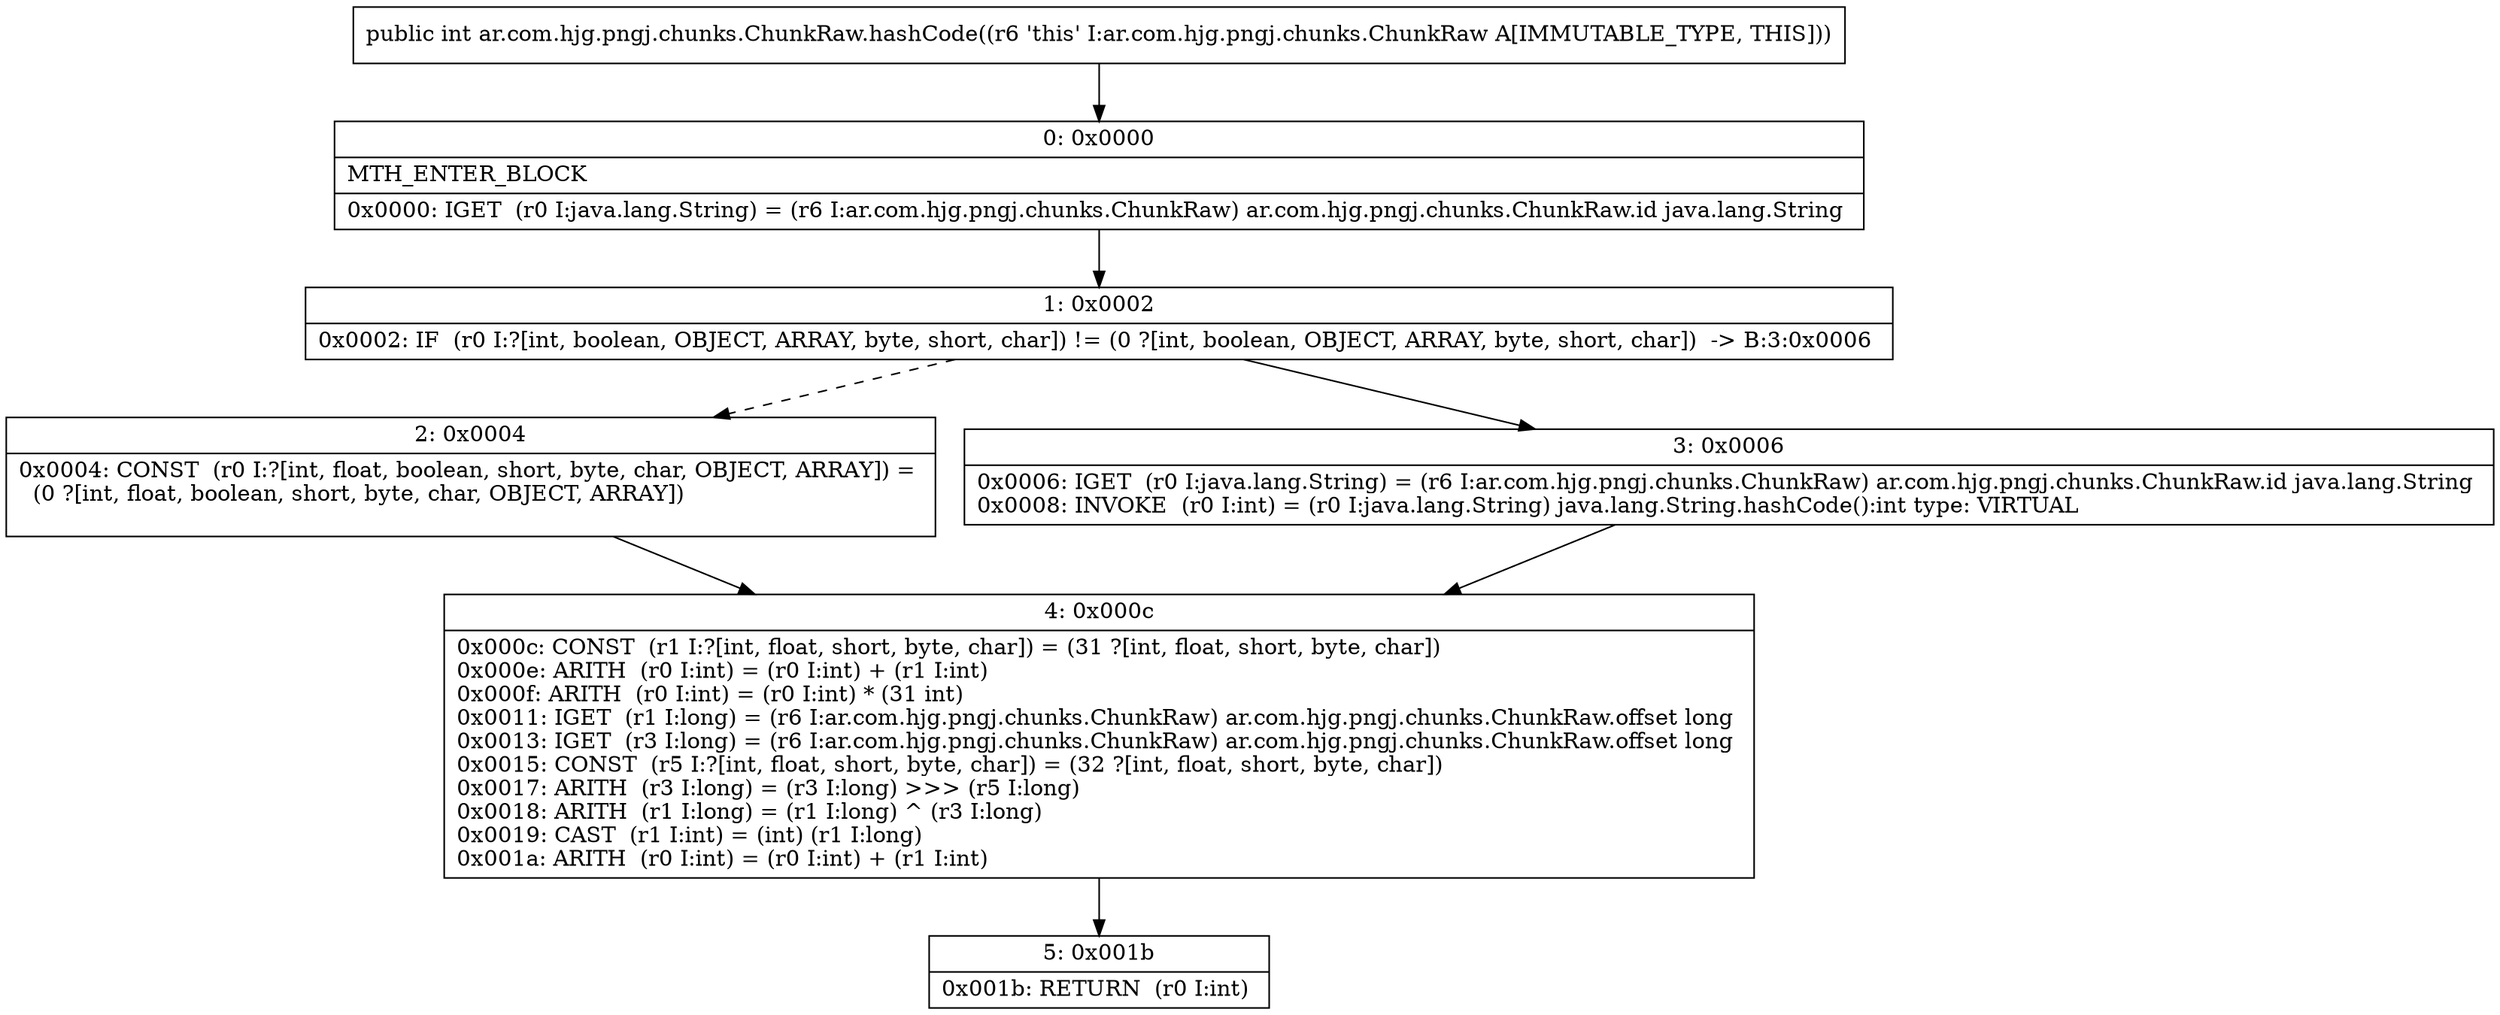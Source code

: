 digraph "CFG forar.com.hjg.pngj.chunks.ChunkRaw.hashCode()I" {
Node_0 [shape=record,label="{0\:\ 0x0000|MTH_ENTER_BLOCK\l|0x0000: IGET  (r0 I:java.lang.String) = (r6 I:ar.com.hjg.pngj.chunks.ChunkRaw) ar.com.hjg.pngj.chunks.ChunkRaw.id java.lang.String \l}"];
Node_1 [shape=record,label="{1\:\ 0x0002|0x0002: IF  (r0 I:?[int, boolean, OBJECT, ARRAY, byte, short, char]) != (0 ?[int, boolean, OBJECT, ARRAY, byte, short, char])  \-\> B:3:0x0006 \l}"];
Node_2 [shape=record,label="{2\:\ 0x0004|0x0004: CONST  (r0 I:?[int, float, boolean, short, byte, char, OBJECT, ARRAY]) = \l  (0 ?[int, float, boolean, short, byte, char, OBJECT, ARRAY])\l \l}"];
Node_3 [shape=record,label="{3\:\ 0x0006|0x0006: IGET  (r0 I:java.lang.String) = (r6 I:ar.com.hjg.pngj.chunks.ChunkRaw) ar.com.hjg.pngj.chunks.ChunkRaw.id java.lang.String \l0x0008: INVOKE  (r0 I:int) = (r0 I:java.lang.String) java.lang.String.hashCode():int type: VIRTUAL \l}"];
Node_4 [shape=record,label="{4\:\ 0x000c|0x000c: CONST  (r1 I:?[int, float, short, byte, char]) = (31 ?[int, float, short, byte, char]) \l0x000e: ARITH  (r0 I:int) = (r0 I:int) + (r1 I:int) \l0x000f: ARITH  (r0 I:int) = (r0 I:int) * (31 int) \l0x0011: IGET  (r1 I:long) = (r6 I:ar.com.hjg.pngj.chunks.ChunkRaw) ar.com.hjg.pngj.chunks.ChunkRaw.offset long \l0x0013: IGET  (r3 I:long) = (r6 I:ar.com.hjg.pngj.chunks.ChunkRaw) ar.com.hjg.pngj.chunks.ChunkRaw.offset long \l0x0015: CONST  (r5 I:?[int, float, short, byte, char]) = (32 ?[int, float, short, byte, char]) \l0x0017: ARITH  (r3 I:long) = (r3 I:long) \>\>\> (r5 I:long) \l0x0018: ARITH  (r1 I:long) = (r1 I:long) ^ (r3 I:long) \l0x0019: CAST  (r1 I:int) = (int) (r1 I:long) \l0x001a: ARITH  (r0 I:int) = (r0 I:int) + (r1 I:int) \l}"];
Node_5 [shape=record,label="{5\:\ 0x001b|0x001b: RETURN  (r0 I:int) \l}"];
MethodNode[shape=record,label="{public int ar.com.hjg.pngj.chunks.ChunkRaw.hashCode((r6 'this' I:ar.com.hjg.pngj.chunks.ChunkRaw A[IMMUTABLE_TYPE, THIS])) }"];
MethodNode -> Node_0;
Node_0 -> Node_1;
Node_1 -> Node_2[style=dashed];
Node_1 -> Node_3;
Node_2 -> Node_4;
Node_3 -> Node_4;
Node_4 -> Node_5;
}

